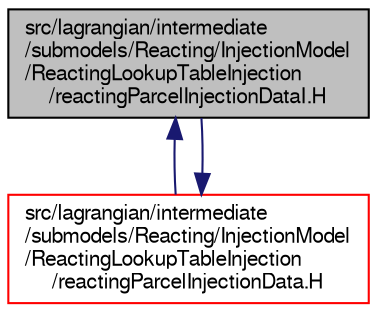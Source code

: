 digraph "src/lagrangian/intermediate/submodels/Reacting/InjectionModel/ReactingLookupTableInjection/reactingParcelInjectionDataI.H"
{
  bgcolor="transparent";
  edge [fontname="FreeSans",fontsize="10",labelfontname="FreeSans",labelfontsize="10"];
  node [fontname="FreeSans",fontsize="10",shape=record];
  Node87 [label="src/lagrangian/intermediate\l/submodels/Reacting/InjectionModel\l/ReactingLookupTableInjection\l/reactingParcelInjectionDataI.H",height=0.2,width=0.4,color="black", fillcolor="grey75", style="filled", fontcolor="black"];
  Node87 -> Node88 [dir="back",color="midnightblue",fontsize="10",style="solid",fontname="FreeSans"];
  Node88 [label="src/lagrangian/intermediate\l/submodels/Reacting/InjectionModel\l/ReactingLookupTableInjection\l/reactingParcelInjectionData.H",height=0.2,width=0.4,color="red",URL="$a06200.html"];
  Node88 -> Node87 [dir="back",color="midnightblue",fontsize="10",style="solid",fontname="FreeSans"];
}
